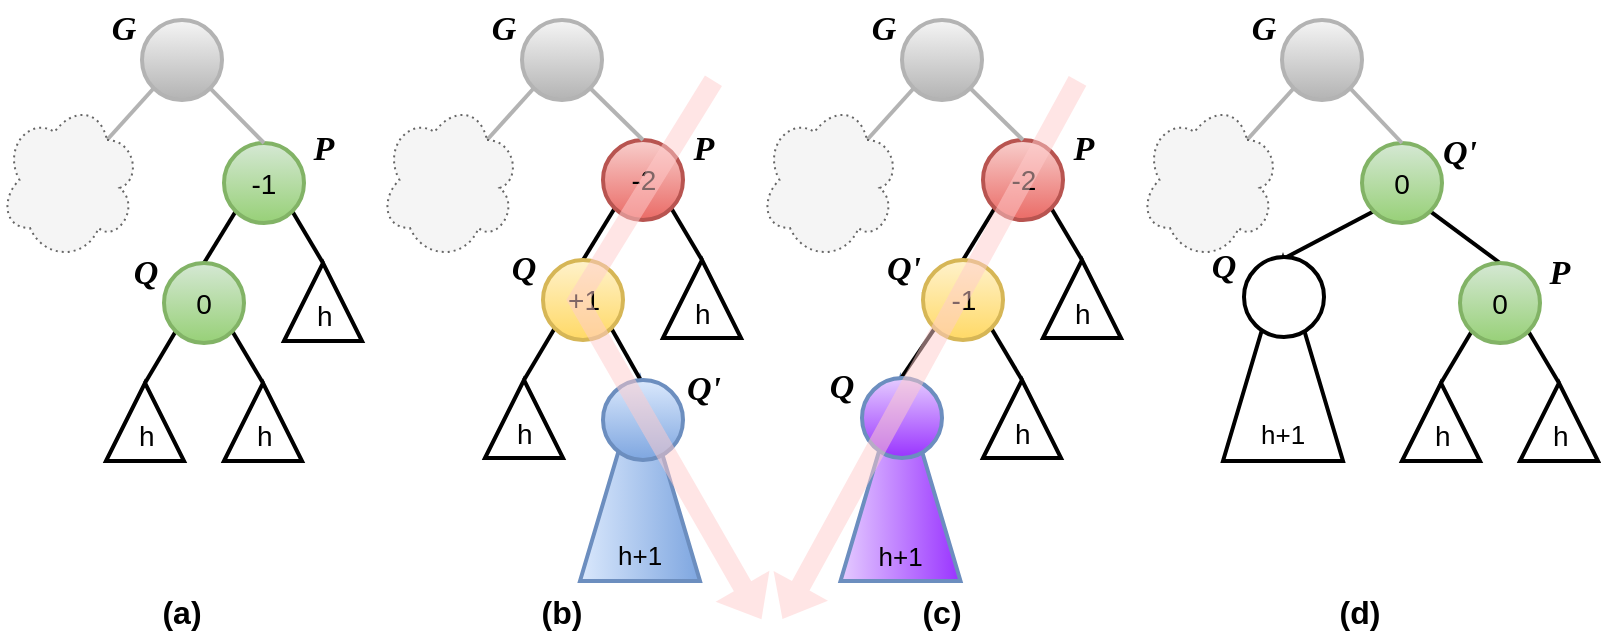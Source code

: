 <mxfile version="24.7.17">
  <diagram name="Page-1" id="o7d_l9rEFAbDWQx9tQcT">
    <mxGraphModel dx="745" dy="1625" grid="1" gridSize="10" guides="1" tooltips="1" connect="1" arrows="1" fold="1" page="1" pageScale="1" pageWidth="850" pageHeight="1100" math="1" shadow="0">
      <root>
        <mxCell id="0" />
        <mxCell id="1" parent="0" />
        <mxCell id="n9YYFZ5lC346JbtfTMl2-38" value="" style="group" parent="1" vertex="1" connectable="0">
          <mxGeometry x="40" y="40" width="798" height="320.5" as="geometry" />
        </mxCell>
        <mxCell id="pZ9tJHDrhh_KwONNmrHl-76" value="&lt;font style=&quot;font-size: 16px;&quot;&gt;&lt;b&gt;(a)&lt;/b&gt;&lt;/font&gt;" style="text;html=1;align=center;verticalAlign=middle;whiteSpace=wrap;rounded=0;fontFamily=Helvetica;fontSize=11;fontColor=default;labelBackgroundColor=default;" parent="n9YYFZ5lC346JbtfTMl2-38" vertex="1">
          <mxGeometry x="60" y="290.5" width="60" height="30" as="geometry" />
        </mxCell>
        <mxCell id="pZ9tJHDrhh_KwONNmrHl-77" value="&lt;font style=&quot;font-size: 16px;&quot;&gt;&lt;b&gt;(b)&lt;/b&gt;&lt;/font&gt;" style="text;html=1;align=center;verticalAlign=middle;whiteSpace=wrap;rounded=0;fontFamily=Helvetica;fontSize=11;fontColor=default;labelBackgroundColor=default;" parent="n9YYFZ5lC346JbtfTMl2-38" vertex="1">
          <mxGeometry x="249.75" y="290.5" width="60" height="30" as="geometry" />
        </mxCell>
        <mxCell id="J0j3YyQvNYbfIpje-4Qz-69" value="" style="group" parent="n9YYFZ5lC346JbtfTMl2-38" vertex="1" connectable="0">
          <mxGeometry x="570" width="218" height="230.5" as="geometry" />
        </mxCell>
        <mxCell id="J0j3YyQvNYbfIpje-4Qz-51" style="rounded=0;orthogonalLoop=1;jettySize=auto;html=1;exitX=1;exitY=1;exitDx=0;exitDy=0;endArrow=none;endFill=0;strokeWidth=2;entryX=0.5;entryY=0;entryDx=0;entryDy=0;" parent="J0j3YyQvNYbfIpje-4Qz-69" source="J0j3YyQvNYbfIpje-4Qz-53" target="J0j3YyQvNYbfIpje-4Qz-56" edge="1">
          <mxGeometry relative="1" as="geometry">
            <mxPoint x="180" y="120" as="targetPoint" />
          </mxGeometry>
        </mxCell>
        <mxCell id="J0j3YyQvNYbfIpje-4Qz-52" style="edgeStyle=none;shape=connector;rounded=0;orthogonalLoop=1;jettySize=auto;html=1;exitX=0;exitY=1;exitDx=0;exitDy=0;strokeColor=default;strokeWidth=2;align=center;verticalAlign=middle;fontFamily=Helvetica;fontSize=11;fontColor=default;labelBackgroundColor=default;endArrow=none;endFill=0;entryX=1;entryY=0.5;entryDx=0;entryDy=0;" parent="J0j3YyQvNYbfIpje-4Qz-69" source="J0j3YyQvNYbfIpje-4Qz-53" target="J0j3YyQvNYbfIpje-4Qz-67" edge="1">
          <mxGeometry relative="1" as="geometry">
            <mxPoint x="80" y="110" as="targetPoint" />
          </mxGeometry>
        </mxCell>
        <mxCell id="J0j3YyQvNYbfIpje-4Qz-53" value="0" style="ellipse;whiteSpace=wrap;html=1;aspect=fixed;fillColor=#d5e8d4;strokeColor=#82b366;gradientColor=#97d077;strokeWidth=2;fontSize=14;" parent="J0j3YyQvNYbfIpje-4Qz-69" vertex="1">
          <mxGeometry x="110" y="71.5" width="40" height="40" as="geometry" />
        </mxCell>
        <mxCell id="J0j3YyQvNYbfIpje-4Qz-54" style="edgeStyle=none;shape=connector;rounded=0;orthogonalLoop=1;jettySize=auto;html=1;exitX=0;exitY=1;exitDx=0;exitDy=0;entryX=1;entryY=0.5;entryDx=0;entryDy=0;strokeColor=default;strokeWidth=2;align=center;verticalAlign=middle;fontFamily=Helvetica;fontSize=11;fontColor=default;labelBackgroundColor=default;endArrow=none;endFill=0;" parent="J0j3YyQvNYbfIpje-4Qz-69" source="J0j3YyQvNYbfIpje-4Qz-56" target="J0j3YyQvNYbfIpje-4Qz-58" edge="1">
          <mxGeometry relative="1" as="geometry" />
        </mxCell>
        <mxCell id="J0j3YyQvNYbfIpje-4Qz-55" style="edgeStyle=none;shape=connector;rounded=0;orthogonalLoop=1;jettySize=auto;html=1;exitX=1;exitY=1;exitDx=0;exitDy=0;entryX=1;entryY=0.5;entryDx=0;entryDy=0;strokeColor=default;strokeWidth=2;align=center;verticalAlign=middle;fontFamily=Helvetica;fontSize=11;fontColor=default;labelBackgroundColor=default;endArrow=none;endFill=0;" parent="J0j3YyQvNYbfIpje-4Qz-69" source="J0j3YyQvNYbfIpje-4Qz-56" target="J0j3YyQvNYbfIpje-4Qz-59" edge="1">
          <mxGeometry relative="1" as="geometry" />
        </mxCell>
        <mxCell id="J0j3YyQvNYbfIpje-4Qz-56" value="0" style="ellipse;whiteSpace=wrap;html=1;aspect=fixed;fillColor=#d5e8d4;strokeColor=#82b366;gradientColor=#97d077;strokeWidth=2;fontSize=14;" parent="J0j3YyQvNYbfIpje-4Qz-69" vertex="1">
          <mxGeometry x="159" y="131.5" width="40" height="40" as="geometry" />
        </mxCell>
        <mxCell id="J0j3YyQvNYbfIpje-4Qz-58" value="h&lt;div style=&quot;font-size: 14px;&quot;&gt;&lt;br style=&quot;font-size: 14px;&quot;&gt;&lt;/div&gt;" style="triangle;whiteSpace=wrap;html=1;fontFamily=Helvetica;fontSize=14;fontColor=default;labelBackgroundColor=none;rotation=-90;textDirection=vertical-lr;strokeWidth=2;" parent="J0j3YyQvNYbfIpje-4Qz-69" vertex="1">
          <mxGeometry x="130" y="191.5" width="39" height="39" as="geometry" />
        </mxCell>
        <mxCell id="J0j3YyQvNYbfIpje-4Qz-59" value="h&lt;div style=&quot;font-size: 14px;&quot;&gt;&lt;br style=&quot;font-size: 14px;&quot;&gt;&lt;/div&gt;" style="triangle;whiteSpace=wrap;html=1;fontFamily=Helvetica;fontSize=14;fontColor=default;labelBackgroundColor=none;rotation=-90;textDirection=vertical-lr;strokeWidth=2;" parent="J0j3YyQvNYbfIpje-4Qz-69" vertex="1">
          <mxGeometry x="189" y="191.5" width="39" height="39" as="geometry" />
        </mxCell>
        <mxCell id="J0j3YyQvNYbfIpje-4Qz-60" value="Q&#39;" style="text;html=1;align=center;verticalAlign=middle;whiteSpace=wrap;rounded=0;fontFamily=Times New Roman;fontSize=17;fontColor=default;labelBackgroundColor=default;fontStyle=3" parent="J0j3YyQvNYbfIpje-4Qz-69" vertex="1">
          <mxGeometry x="149" y="61.5" width="20" height="30" as="geometry" />
        </mxCell>
        <mxCell id="J0j3YyQvNYbfIpje-4Qz-61" value="P" style="text;html=1;align=center;verticalAlign=middle;whiteSpace=wrap;rounded=0;fontFamily=Times New Roman;fontSize=17;fontColor=default;labelBackgroundColor=default;fontStyle=3" parent="J0j3YyQvNYbfIpje-4Qz-69" vertex="1">
          <mxGeometry x="198.5" y="121.5" width="20" height="30" as="geometry" />
        </mxCell>
        <mxCell id="J0j3YyQvNYbfIpje-4Qz-62" style="edgeStyle=none;shape=connector;rounded=0;orthogonalLoop=1;jettySize=auto;html=1;exitX=0;exitY=1;exitDx=0;exitDy=0;strokeColor=#B3B3B3;strokeWidth=2;align=center;verticalAlign=middle;fontFamily=Helvetica;fontSize=11;fontColor=default;labelBackgroundColor=default;endArrow=none;endFill=0;entryX=0.25;entryY=0.25;entryDx=0;entryDy=0;entryPerimeter=0;" parent="J0j3YyQvNYbfIpje-4Qz-69" source="J0j3YyQvNYbfIpje-4Qz-63" target="J0j3YyQvNYbfIpje-4Qz-64" edge="1">
          <mxGeometry relative="1" as="geometry">
            <mxPoint x="41" y="44" as="targetPoint" />
          </mxGeometry>
        </mxCell>
        <mxCell id="J0j3YyQvNYbfIpje-4Qz-63" value="" style="ellipse;whiteSpace=wrap;html=1;aspect=fixed;fillColor=#f5f5f5;strokeColor=#B3B3B3;gradientColor=#b3b3b3;strokeWidth=2;fontSize=14;" parent="J0j3YyQvNYbfIpje-4Qz-69" vertex="1">
          <mxGeometry x="70" y="10" width="40" height="40" as="geometry" />
        </mxCell>
        <mxCell id="J0j3YyQvNYbfIpje-4Qz-64" value="" style="ellipse;shape=cloud;whiteSpace=wrap;html=1;fontFamily=Helvetica;fontSize=11;fontColor=#333333;labelBackgroundColor=default;dashed=1;dashPattern=1 2;strokeColor=#666666;fillColor=#f5f5f5;flipH=1;" parent="J0j3YyQvNYbfIpje-4Qz-69" vertex="1">
          <mxGeometry y="50" width="70" height="80" as="geometry" />
        </mxCell>
        <mxCell id="J0j3YyQvNYbfIpje-4Qz-65" style="edgeStyle=none;shape=connector;rounded=0;orthogonalLoop=1;jettySize=auto;html=1;exitX=1;exitY=1;exitDx=0;exitDy=0;strokeColor=#B3B3B3;strokeWidth=2;align=center;verticalAlign=middle;fontFamily=Helvetica;fontSize=11;fontColor=default;labelBackgroundColor=default;endArrow=none;endFill=0;entryX=0.5;entryY=0;entryDx=0;entryDy=0;" parent="J0j3YyQvNYbfIpje-4Qz-69" source="J0j3YyQvNYbfIpje-4Qz-63" target="J0j3YyQvNYbfIpje-4Qz-53" edge="1">
          <mxGeometry relative="1" as="geometry">
            <mxPoint x="141" y="40" as="targetPoint" />
          </mxGeometry>
        </mxCell>
        <mxCell id="J0j3YyQvNYbfIpje-4Qz-66" value="G" style="text;html=1;align=center;verticalAlign=middle;whiteSpace=wrap;rounded=0;fontFamily=Times New Roman;fontSize=17;fontColor=#000000;labelBackgroundColor=default;fontStyle=3;strokeColor=none;fillColor=none;" parent="J0j3YyQvNYbfIpje-4Qz-69" vertex="1">
          <mxGeometry x="51" width="20" height="30" as="geometry" />
        </mxCell>
        <mxCell id="J0j3YyQvNYbfIpje-4Qz-67" value="&lt;div style=&quot;font-size: 13px;&quot;&gt;h+1&lt;br&gt;&lt;br&gt;&lt;br&gt;&lt;br&gt;&lt;br&gt;&lt;br&gt;&lt;/div&gt;" style="triangle;whiteSpace=wrap;html=1;fontFamily=Helvetica;fontSize=14;labelBackgroundColor=none;rotation=-90;textDirection=vertical-lr;strokeWidth=2;" parent="J0j3YyQvNYbfIpje-4Qz-69" vertex="1">
          <mxGeometry x="20" y="150" width="101" height="60" as="geometry" />
        </mxCell>
        <mxCell id="p05htmvmEgstM4E4skr5-87" value="" style="group" parent="J0j3YyQvNYbfIpje-4Qz-69" vertex="1" connectable="0">
          <mxGeometry x="31" y="118.5" width="60" height="50" as="geometry" />
        </mxCell>
        <mxCell id="p05htmvmEgstM4E4skr5-88" value="" style="ellipse;whiteSpace=wrap;html=1;aspect=fixed;fillColor=default;strokeColor=default;gradientColor=none;strokeWidth=2;fontSize=14;align=center;verticalAlign=middle;fontFamily=Helvetica;fontColor=default;labelBackgroundColor=none;" parent="p05htmvmEgstM4E4skr5-87" vertex="1">
          <mxGeometry x="20" y="10" width="40" height="40" as="geometry" />
        </mxCell>
        <mxCell id="p05htmvmEgstM4E4skr5-89" value="Q" style="text;html=1;align=center;verticalAlign=middle;whiteSpace=wrap;rounded=0;fontFamily=Times New Roman;fontSize=17;fontColor=default;labelBackgroundColor=none;fontStyle=3" parent="p05htmvmEgstM4E4skr5-87" vertex="1">
          <mxGeometry width="20" height="30" as="geometry" />
        </mxCell>
        <mxCell id="J0j3YyQvNYbfIpje-4Qz-73" value="" style="group" parent="n9YYFZ5lC346JbtfTMl2-38" vertex="1" connectable="0">
          <mxGeometry width="180" height="230.5" as="geometry" />
        </mxCell>
        <mxCell id="pZ9tJHDrhh_KwONNmrHl-138" style="rounded=0;orthogonalLoop=1;jettySize=auto;html=1;exitX=1;exitY=1;exitDx=0;exitDy=0;endArrow=none;endFill=0;strokeWidth=2;entryX=1;entryY=0.5;entryDx=0;entryDy=0;" parent="J0j3YyQvNYbfIpje-4Qz-73" source="pZ9tJHDrhh_KwONNmrHl-140" target="pZ9tJHDrhh_KwONNmrHl-144" edge="1">
          <mxGeometry relative="1" as="geometry">
            <mxPoint x="101" y="121.5" as="targetPoint" />
          </mxGeometry>
        </mxCell>
        <mxCell id="pZ9tJHDrhh_KwONNmrHl-139" style="edgeStyle=none;shape=connector;rounded=0;orthogonalLoop=1;jettySize=auto;html=1;exitX=0;exitY=1;exitDx=0;exitDy=0;strokeColor=default;strokeWidth=2;align=center;verticalAlign=middle;fontFamily=Helvetica;fontSize=11;fontColor=default;labelBackgroundColor=default;endArrow=none;endFill=0;entryX=0.5;entryY=0;entryDx=0;entryDy=0;" parent="J0j3YyQvNYbfIpje-4Qz-73" source="pZ9tJHDrhh_KwONNmrHl-140" target="pZ9tJHDrhh_KwONNmrHl-143" edge="1">
          <mxGeometry relative="1" as="geometry">
            <mxPoint x="31" y="111.5" as="targetPoint" />
          </mxGeometry>
        </mxCell>
        <mxCell id="pZ9tJHDrhh_KwONNmrHl-140" value="-1" style="ellipse;whiteSpace=wrap;html=1;aspect=fixed;fillColor=#d5e8d4;strokeColor=#82b366;gradientColor=#97d077;strokeWidth=2;fontSize=14;" parent="J0j3YyQvNYbfIpje-4Qz-73" vertex="1">
          <mxGeometry x="111" y="71.5" width="40" height="40" as="geometry" />
        </mxCell>
        <mxCell id="pZ9tJHDrhh_KwONNmrHl-141" style="edgeStyle=none;shape=connector;rounded=0;orthogonalLoop=1;jettySize=auto;html=1;exitX=0;exitY=1;exitDx=0;exitDy=0;entryX=1;entryY=0.5;entryDx=0;entryDy=0;strokeColor=default;strokeWidth=2;align=center;verticalAlign=middle;fontFamily=Helvetica;fontSize=11;fontColor=default;labelBackgroundColor=default;endArrow=none;endFill=0;" parent="J0j3YyQvNYbfIpje-4Qz-73" source="pZ9tJHDrhh_KwONNmrHl-143" target="pZ9tJHDrhh_KwONNmrHl-145" edge="1">
          <mxGeometry relative="1" as="geometry" />
        </mxCell>
        <mxCell id="pZ9tJHDrhh_KwONNmrHl-142" style="edgeStyle=none;shape=connector;rounded=0;orthogonalLoop=1;jettySize=auto;html=1;exitX=1;exitY=1;exitDx=0;exitDy=0;entryX=1;entryY=0.5;entryDx=0;entryDy=0;strokeColor=default;strokeWidth=2;align=center;verticalAlign=middle;fontFamily=Helvetica;fontSize=11;fontColor=default;labelBackgroundColor=default;endArrow=none;endFill=0;" parent="J0j3YyQvNYbfIpje-4Qz-73" source="pZ9tJHDrhh_KwONNmrHl-143" target="pZ9tJHDrhh_KwONNmrHl-146" edge="1">
          <mxGeometry relative="1" as="geometry" />
        </mxCell>
        <mxCell id="pZ9tJHDrhh_KwONNmrHl-143" value="0" style="ellipse;whiteSpace=wrap;html=1;aspect=fixed;fillColor=#d5e8d4;strokeColor=#82b366;gradientColor=#97d077;strokeWidth=2;fontSize=14;" parent="J0j3YyQvNYbfIpje-4Qz-73" vertex="1">
          <mxGeometry x="81" y="131.5" width="40" height="40" as="geometry" />
        </mxCell>
        <mxCell id="pZ9tJHDrhh_KwONNmrHl-144" value="h&lt;div style=&quot;font-size: 14px;&quot;&gt;&lt;br style=&quot;font-size: 14px;&quot;&gt;&lt;/div&gt;" style="triangle;whiteSpace=wrap;html=1;fontFamily=Helvetica;fontSize=14;fontColor=default;labelBackgroundColor=none;rotation=-90;textDirection=vertical-lr;strokeWidth=2;" parent="J0j3YyQvNYbfIpje-4Qz-73" vertex="1">
          <mxGeometry x="141" y="131.5" width="39" height="39" as="geometry" />
        </mxCell>
        <mxCell id="pZ9tJHDrhh_KwONNmrHl-145" value="h&lt;div style=&quot;font-size: 14px;&quot;&gt;&lt;br style=&quot;font-size: 14px;&quot;&gt;&lt;/div&gt;" style="triangle;whiteSpace=wrap;html=1;fontFamily=Helvetica;fontSize=14;fontColor=default;labelBackgroundColor=none;rotation=-90;textDirection=vertical-lr;strokeWidth=2;" parent="J0j3YyQvNYbfIpje-4Qz-73" vertex="1">
          <mxGeometry x="52" y="191.5" width="39" height="39" as="geometry" />
        </mxCell>
        <mxCell id="pZ9tJHDrhh_KwONNmrHl-146" value="h&lt;div style=&quot;font-size: 14px;&quot;&gt;&lt;br style=&quot;font-size: 14px;&quot;&gt;&lt;/div&gt;" style="triangle;whiteSpace=wrap;html=1;fontFamily=Helvetica;fontSize=14;fontColor=default;labelBackgroundColor=none;rotation=-90;textDirection=vertical-lr;strokeWidth=2;" parent="J0j3YyQvNYbfIpje-4Qz-73" vertex="1">
          <mxGeometry x="111" y="191.5" width="39" height="39" as="geometry" />
        </mxCell>
        <mxCell id="pZ9tJHDrhh_KwONNmrHl-147" value="P" style="text;html=1;align=center;verticalAlign=middle;whiteSpace=wrap;rounded=0;fontFamily=Times New Roman;fontSize=17;fontColor=default;labelBackgroundColor=default;fontStyle=3" parent="J0j3YyQvNYbfIpje-4Qz-73" vertex="1">
          <mxGeometry x="151" y="60" width="20" height="30" as="geometry" />
        </mxCell>
        <mxCell id="pZ9tJHDrhh_KwONNmrHl-148" value="Q" style="text;html=1;align=center;verticalAlign=middle;whiteSpace=wrap;rounded=0;fontFamily=Times New Roman;fontSize=17;fontColor=default;labelBackgroundColor=default;fontStyle=3" parent="J0j3YyQvNYbfIpje-4Qz-73" vertex="1">
          <mxGeometry x="61.5" y="121.5" width="20" height="30" as="geometry" />
        </mxCell>
        <mxCell id="pZ9tJHDrhh_KwONNmrHl-149" style="edgeStyle=none;shape=connector;rounded=0;orthogonalLoop=1;jettySize=auto;html=1;exitX=0;exitY=1;exitDx=0;exitDy=0;strokeColor=#B3B3B3;strokeWidth=2;align=center;verticalAlign=middle;fontFamily=Helvetica;fontSize=11;fontColor=default;labelBackgroundColor=default;endArrow=none;endFill=0;entryX=0.25;entryY=0.25;entryDx=0;entryDy=0;entryPerimeter=0;" parent="J0j3YyQvNYbfIpje-4Qz-73" source="pZ9tJHDrhh_KwONNmrHl-150" target="pZ9tJHDrhh_KwONNmrHl-151" edge="1">
          <mxGeometry relative="1" as="geometry">
            <mxPoint x="41" y="44" as="targetPoint" />
          </mxGeometry>
        </mxCell>
        <mxCell id="pZ9tJHDrhh_KwONNmrHl-150" value="" style="ellipse;whiteSpace=wrap;html=1;aspect=fixed;fillColor=#f5f5f5;strokeColor=#B3B3B3;gradientColor=#b3b3b3;strokeWidth=2;fontSize=14;" parent="J0j3YyQvNYbfIpje-4Qz-73" vertex="1">
          <mxGeometry x="70" y="10" width="40" height="40" as="geometry" />
        </mxCell>
        <mxCell id="pZ9tJHDrhh_KwONNmrHl-151" value="" style="ellipse;shape=cloud;whiteSpace=wrap;html=1;fontFamily=Helvetica;fontSize=11;fontColor=#333333;labelBackgroundColor=default;dashed=1;dashPattern=1 2;strokeColor=#666666;fillColor=#f5f5f5;flipH=1;" parent="J0j3YyQvNYbfIpje-4Qz-73" vertex="1">
          <mxGeometry y="50" width="70" height="80" as="geometry" />
        </mxCell>
        <mxCell id="pZ9tJHDrhh_KwONNmrHl-152" style="edgeStyle=none;shape=connector;rounded=0;orthogonalLoop=1;jettySize=auto;html=1;exitX=1;exitY=1;exitDx=0;exitDy=0;strokeColor=#B3B3B3;strokeWidth=2;align=center;verticalAlign=middle;fontFamily=Helvetica;fontSize=11;fontColor=default;labelBackgroundColor=default;endArrow=none;endFill=0;entryX=0.5;entryY=0;entryDx=0;entryDy=0;" parent="J0j3YyQvNYbfIpje-4Qz-73" source="pZ9tJHDrhh_KwONNmrHl-150" target="pZ9tJHDrhh_KwONNmrHl-140" edge="1">
          <mxGeometry relative="1" as="geometry">
            <mxPoint x="141" y="40" as="targetPoint" />
          </mxGeometry>
        </mxCell>
        <mxCell id="pZ9tJHDrhh_KwONNmrHl-153" value="G" style="text;html=1;align=center;verticalAlign=middle;whiteSpace=wrap;rounded=0;fontFamily=Times New Roman;fontSize=17;fontColor=#000000;labelBackgroundColor=default;fontStyle=3;strokeColor=none;fillColor=none;" parent="J0j3YyQvNYbfIpje-4Qz-73" vertex="1">
          <mxGeometry x="51" width="20" height="30" as="geometry" />
        </mxCell>
        <mxCell id="Ct9E3FIXZkjE8i85__Dk-58" value="" style="group" parent="n9YYFZ5lC346JbtfTMl2-38" vertex="1" connectable="0">
          <mxGeometry x="190" width="179.5" height="290.5" as="geometry" />
        </mxCell>
        <mxCell id="J0j3YyQvNYbfIpje-4Qz-30" value="&lt;div style=&quot;font-size: 13px;&quot;&gt;h+1&lt;br&gt;&lt;br&gt;&lt;br&gt;&lt;br&gt;&lt;br&gt;&lt;br&gt;&lt;/div&gt;" style="triangle;whiteSpace=wrap;html=1;fontFamily=Helvetica;fontSize=14;labelBackgroundColor=none;rotation=-90;textDirection=vertical-lr;strokeWidth=2;fillColor=#dae8fc;gradientColor=#7ea6e0;strokeColor=#6c8ebf;" parent="Ct9E3FIXZkjE8i85__Dk-58" vertex="1">
          <mxGeometry x="78.5" y="210" width="101" height="60" as="geometry" />
        </mxCell>
        <mxCell id="J0j3YyQvNYbfIpje-4Qz-33" style="rounded=0;orthogonalLoop=1;jettySize=auto;html=1;exitX=1;exitY=1;exitDx=0;exitDy=0;endArrow=none;endFill=0;strokeWidth=2;entryX=1;entryY=0.5;entryDx=0;entryDy=0;" parent="Ct9E3FIXZkjE8i85__Dk-58" source="J0j3YyQvNYbfIpje-4Qz-35" target="J0j3YyQvNYbfIpje-4Qz-39" edge="1">
          <mxGeometry relative="1" as="geometry">
            <mxPoint x="130" y="120" as="targetPoint" />
          </mxGeometry>
        </mxCell>
        <mxCell id="J0j3YyQvNYbfIpje-4Qz-34" style="edgeStyle=none;shape=connector;rounded=0;orthogonalLoop=1;jettySize=auto;html=1;exitX=0;exitY=1;exitDx=0;exitDy=0;strokeColor=default;strokeWidth=2;align=center;verticalAlign=middle;fontFamily=Helvetica;fontSize=11;fontColor=default;labelBackgroundColor=default;endArrow=none;endFill=0;entryX=0.5;entryY=0;entryDx=0;entryDy=0;" parent="Ct9E3FIXZkjE8i85__Dk-58" source="J0j3YyQvNYbfIpje-4Qz-35" target="J0j3YyQvNYbfIpje-4Qz-38" edge="1">
          <mxGeometry relative="1" as="geometry">
            <mxPoint x="60" y="110" as="targetPoint" />
          </mxGeometry>
        </mxCell>
        <mxCell id="J0j3YyQvNYbfIpje-4Qz-35" value="-2" style="ellipse;whiteSpace=wrap;html=1;aspect=fixed;fillColor=#f8cecc;strokeColor=#b85450;gradientColor=#ea6b66;strokeWidth=2;fontSize=14;" parent="Ct9E3FIXZkjE8i85__Dk-58" vertex="1">
          <mxGeometry x="110.5" y="70" width="40" height="40" as="geometry" />
        </mxCell>
        <mxCell id="J0j3YyQvNYbfIpje-4Qz-36" style="edgeStyle=none;shape=connector;rounded=0;orthogonalLoop=1;jettySize=auto;html=1;exitX=0;exitY=1;exitDx=0;exitDy=0;strokeColor=default;strokeWidth=2;align=center;verticalAlign=middle;fontFamily=Helvetica;fontSize=11;fontColor=default;labelBackgroundColor=default;endArrow=none;endFill=0;entryX=1;entryY=0.5;entryDx=0;entryDy=0;" parent="Ct9E3FIXZkjE8i85__Dk-58" source="J0j3YyQvNYbfIpje-4Qz-38" target="J0j3YyQvNYbfIpje-4Qz-41" edge="1">
          <mxGeometry relative="1" as="geometry">
            <mxPoint x="58" y="170" as="targetPoint" />
          </mxGeometry>
        </mxCell>
        <mxCell id="J0j3YyQvNYbfIpje-4Qz-37" style="edgeStyle=none;shape=connector;rounded=0;orthogonalLoop=1;jettySize=auto;html=1;exitX=1;exitY=1;exitDx=0;exitDy=0;strokeColor=default;strokeWidth=2;align=center;verticalAlign=middle;fontFamily=Helvetica;fontSize=11;fontColor=default;labelBackgroundColor=default;endArrow=none;endFill=0;entryX=1;entryY=0.5;entryDx=0;entryDy=0;" parent="Ct9E3FIXZkjE8i85__Dk-58" source="J0j3YyQvNYbfIpje-4Qz-38" target="J0j3YyQvNYbfIpje-4Qz-30" edge="1">
          <mxGeometry relative="1" as="geometry">
            <mxPoint x="108" y="190" as="targetPoint" />
          </mxGeometry>
        </mxCell>
        <mxCell id="J0j3YyQvNYbfIpje-4Qz-38" value="+1" style="ellipse;whiteSpace=wrap;html=1;aspect=fixed;fillColor=#fff2cc;strokeColor=#d6b656;gradientColor=#ffd966;strokeWidth=2;fontSize=14;" parent="Ct9E3FIXZkjE8i85__Dk-58" vertex="1">
          <mxGeometry x="80.5" y="130" width="40" height="40" as="geometry" />
        </mxCell>
        <mxCell id="J0j3YyQvNYbfIpje-4Qz-39" value="h&lt;div style=&quot;font-size: 14px;&quot;&gt;&lt;br style=&quot;font-size: 14px;&quot;&gt;&lt;/div&gt;" style="triangle;whiteSpace=wrap;html=1;fontFamily=Helvetica;fontSize=14;fontColor=default;labelBackgroundColor=none;rotation=-90;textDirection=vertical-lr;strokeWidth=2;" parent="Ct9E3FIXZkjE8i85__Dk-58" vertex="1">
          <mxGeometry x="140.5" y="130" width="39" height="39" as="geometry" />
        </mxCell>
        <mxCell id="J0j3YyQvNYbfIpje-4Qz-41" value="h&lt;div style=&quot;font-size: 14px;&quot;&gt;&lt;br style=&quot;font-size: 14px;&quot;&gt;&lt;/div&gt;" style="triangle;whiteSpace=wrap;html=1;fontFamily=Helvetica;fontSize=14;fontColor=default;labelBackgroundColor=none;rotation=-90;textDirection=vertical-lr;strokeWidth=2;" parent="Ct9E3FIXZkjE8i85__Dk-58" vertex="1">
          <mxGeometry x="51.5" y="190" width="39" height="39" as="geometry" />
        </mxCell>
        <mxCell id="J0j3YyQvNYbfIpje-4Qz-42" value="P" style="text;html=1;align=center;verticalAlign=middle;whiteSpace=wrap;rounded=0;fontFamily=Times New Roman;fontSize=17;fontColor=default;labelBackgroundColor=default;fontStyle=3" parent="Ct9E3FIXZkjE8i85__Dk-58" vertex="1">
          <mxGeometry x="150.5" y="60" width="20" height="30" as="geometry" />
        </mxCell>
        <mxCell id="J0j3YyQvNYbfIpje-4Qz-43" value="Q" style="text;html=1;align=center;verticalAlign=middle;whiteSpace=wrap;rounded=0;fontFamily=Times New Roman;fontSize=17;fontColor=default;labelBackgroundColor=default;fontStyle=3" parent="Ct9E3FIXZkjE8i85__Dk-58" vertex="1">
          <mxGeometry x="61" y="120" width="20" height="30" as="geometry" />
        </mxCell>
        <mxCell id="J0j3YyQvNYbfIpje-4Qz-44" style="edgeStyle=none;shape=connector;rounded=0;orthogonalLoop=1;jettySize=auto;html=1;exitX=0;exitY=1;exitDx=0;exitDy=0;strokeColor=#B3B3B3;strokeWidth=2;align=center;verticalAlign=middle;fontFamily=Helvetica;fontSize=11;fontColor=default;labelBackgroundColor=default;endArrow=none;endFill=0;entryX=0.25;entryY=0.25;entryDx=0;entryDy=0;entryPerimeter=0;" parent="Ct9E3FIXZkjE8i85__Dk-58" source="J0j3YyQvNYbfIpje-4Qz-45" target="J0j3YyQvNYbfIpje-4Qz-46" edge="1">
          <mxGeometry relative="1" as="geometry">
            <mxPoint x="41" y="44" as="targetPoint" />
          </mxGeometry>
        </mxCell>
        <mxCell id="J0j3YyQvNYbfIpje-4Qz-45" value="" style="ellipse;whiteSpace=wrap;html=1;aspect=fixed;fillColor=#f5f5f5;strokeColor=#B3B3B3;gradientColor=#b3b3b3;strokeWidth=2;fontSize=14;" parent="Ct9E3FIXZkjE8i85__Dk-58" vertex="1">
          <mxGeometry x="70" y="10" width="40" height="40" as="geometry" />
        </mxCell>
        <mxCell id="J0j3YyQvNYbfIpje-4Qz-46" value="" style="ellipse;shape=cloud;whiteSpace=wrap;html=1;fontFamily=Helvetica;fontSize=11;fontColor=#333333;labelBackgroundColor=default;dashed=1;dashPattern=1 2;strokeColor=#666666;fillColor=#f5f5f5;flipH=1;" parent="Ct9E3FIXZkjE8i85__Dk-58" vertex="1">
          <mxGeometry y="50" width="70" height="80" as="geometry" />
        </mxCell>
        <mxCell id="J0j3YyQvNYbfIpje-4Qz-47" style="edgeStyle=none;shape=connector;rounded=0;orthogonalLoop=1;jettySize=auto;html=1;exitX=1;exitY=1;exitDx=0;exitDy=0;strokeColor=#B3B3B3;strokeWidth=2;align=center;verticalAlign=middle;fontFamily=Helvetica;fontSize=11;fontColor=default;labelBackgroundColor=default;endArrow=none;endFill=0;entryX=0.5;entryY=0;entryDx=0;entryDy=0;" parent="Ct9E3FIXZkjE8i85__Dk-58" source="J0j3YyQvNYbfIpje-4Qz-45" target="J0j3YyQvNYbfIpje-4Qz-35" edge="1">
          <mxGeometry relative="1" as="geometry">
            <mxPoint x="141" y="40" as="targetPoint" />
          </mxGeometry>
        </mxCell>
        <mxCell id="J0j3YyQvNYbfIpje-4Qz-48" value="G" style="text;html=1;align=center;verticalAlign=middle;whiteSpace=wrap;rounded=0;fontFamily=Times New Roman;fontSize=17;fontColor=#000000;labelBackgroundColor=default;fontStyle=3;strokeColor=none;fillColor=none;" parent="Ct9E3FIXZkjE8i85__Dk-58" vertex="1">
          <mxGeometry x="51" width="20" height="30" as="geometry" />
        </mxCell>
        <mxCell id="p05htmvmEgstM4E4skr5-81" value="" style="group" parent="Ct9E3FIXZkjE8i85__Dk-58" vertex="1" connectable="0">
          <mxGeometry x="110.5" y="180" width="60" height="50" as="geometry" />
        </mxCell>
        <mxCell id="p05htmvmEgstM4E4skr5-82" value="" style="ellipse;whiteSpace=wrap;html=1;aspect=fixed;fillColor=#dae8fc;strokeColor=#6c8ebf;gradientColor=#7ea6e0;strokeWidth=2;fontSize=14;align=center;verticalAlign=middle;fontFamily=Helvetica;" parent="p05htmvmEgstM4E4skr5-81" vertex="1">
          <mxGeometry y="10" width="40" height="40" as="geometry" />
        </mxCell>
        <mxCell id="p05htmvmEgstM4E4skr5-83" value="Q&#39;" style="text;html=1;align=center;verticalAlign=middle;whiteSpace=wrap;rounded=0;fontFamily=Times New Roman;fontSize=17;fontColor=default;labelBackgroundColor=default;fontStyle=3" parent="p05htmvmEgstM4E4skr5-81" vertex="1">
          <mxGeometry x="40" width="20" height="30" as="geometry" />
        </mxCell>
        <mxCell id="n9YYFZ5lC346JbtfTMl2-36" value="" style="shape=flexArrow;endArrow=classic;html=1;rounded=0;fillColor=#ffcccc;strokeColor=none;opacity=50;" parent="Ct9E3FIXZkjE8i85__Dk-58" edge="1">
          <mxGeometry width="50" height="50" relative="1" as="geometry">
            <mxPoint x="166" y="40" as="sourcePoint" />
            <mxPoint x="190" y="310" as="targetPoint" />
            <Array as="points">
              <mxPoint x="98" y="150" />
            </Array>
          </mxGeometry>
        </mxCell>
        <mxCell id="n9YYFZ5lC346JbtfTMl2-18" value="" style="group" parent="n9YYFZ5lC346JbtfTMl2-38" vertex="1" connectable="0">
          <mxGeometry x="380" width="179.5" height="320.5" as="geometry" />
        </mxCell>
        <mxCell id="n9YYFZ5lC346JbtfTMl2-19" value="&lt;div style=&quot;font-size: 13px;&quot;&gt;h+1&lt;br&gt;&lt;br&gt;&lt;br&gt;&lt;br&gt;&lt;br&gt;&lt;br&gt;&lt;/div&gt;" style="triangle;whiteSpace=wrap;html=1;fontFamily=Helvetica;fontSize=14;labelBackgroundColor=none;rotation=-90;textDirection=vertical-lr;strokeWidth=2;fillColor=#E5CCFF;gradientColor=#9933FF;strokeColor=#6c8ebf;" parent="n9YYFZ5lC346JbtfTMl2-18" vertex="1">
          <mxGeometry x="18.75" y="210" width="101" height="60" as="geometry" />
        </mxCell>
        <mxCell id="n9YYFZ5lC346JbtfTMl2-20" style="rounded=0;orthogonalLoop=1;jettySize=auto;html=1;exitX=1;exitY=1;exitDx=0;exitDy=0;endArrow=none;endFill=0;strokeWidth=2;entryX=1;entryY=0.5;entryDx=0;entryDy=0;" parent="n9YYFZ5lC346JbtfTMl2-18" source="n9YYFZ5lC346JbtfTMl2-22" target="n9YYFZ5lC346JbtfTMl2-26" edge="1">
          <mxGeometry relative="1" as="geometry">
            <mxPoint x="130" y="120" as="targetPoint" />
          </mxGeometry>
        </mxCell>
        <mxCell id="n9YYFZ5lC346JbtfTMl2-21" style="edgeStyle=none;shape=connector;rounded=0;orthogonalLoop=1;jettySize=auto;html=1;exitX=0;exitY=1;exitDx=0;exitDy=0;strokeColor=default;strokeWidth=2;align=center;verticalAlign=middle;fontFamily=Helvetica;fontSize=11;fontColor=default;labelBackgroundColor=default;endArrow=none;endFill=0;entryX=0.5;entryY=0;entryDx=0;entryDy=0;" parent="n9YYFZ5lC346JbtfTMl2-18" source="n9YYFZ5lC346JbtfTMl2-22" target="n9YYFZ5lC346JbtfTMl2-25" edge="1">
          <mxGeometry relative="1" as="geometry">
            <mxPoint x="60" y="110" as="targetPoint" />
          </mxGeometry>
        </mxCell>
        <mxCell id="n9YYFZ5lC346JbtfTMl2-22" value="-2" style="ellipse;whiteSpace=wrap;html=1;aspect=fixed;fillColor=#f8cecc;strokeColor=#b85450;gradientColor=#ea6b66;strokeWidth=2;fontSize=14;" parent="n9YYFZ5lC346JbtfTMl2-18" vertex="1">
          <mxGeometry x="110.5" y="70" width="40" height="40" as="geometry" />
        </mxCell>
        <mxCell id="n9YYFZ5lC346JbtfTMl2-23" style="edgeStyle=none;shape=connector;rounded=0;orthogonalLoop=1;jettySize=auto;html=1;exitX=0;exitY=1;exitDx=0;exitDy=0;strokeColor=default;strokeWidth=2;align=center;verticalAlign=middle;fontFamily=Helvetica;fontSize=11;fontColor=default;labelBackgroundColor=default;endArrow=none;endFill=0;entryX=1;entryY=0.5;entryDx=0;entryDy=0;" parent="n9YYFZ5lC346JbtfTMl2-18" source="n9YYFZ5lC346JbtfTMl2-25" target="n9YYFZ5lC346JbtfTMl2-19" edge="1">
          <mxGeometry relative="1" as="geometry">
            <mxPoint x="90" y="170" as="targetPoint" />
          </mxGeometry>
        </mxCell>
        <mxCell id="n9YYFZ5lC346JbtfTMl2-24" style="edgeStyle=none;shape=connector;rounded=0;orthogonalLoop=1;jettySize=auto;html=1;exitX=1;exitY=1;exitDx=0;exitDy=0;entryX=1;entryY=0.5;entryDx=0;entryDy=0;strokeColor=default;strokeWidth=2;align=center;verticalAlign=middle;fontFamily=Helvetica;fontSize=11;fontColor=default;labelBackgroundColor=default;endArrow=none;endFill=0;" parent="n9YYFZ5lC346JbtfTMl2-18" source="n9YYFZ5lC346JbtfTMl2-25" target="n9YYFZ5lC346JbtfTMl2-27" edge="1">
          <mxGeometry relative="1" as="geometry" />
        </mxCell>
        <mxCell id="n9YYFZ5lC346JbtfTMl2-25" value="-1" style="ellipse;whiteSpace=wrap;html=1;aspect=fixed;fillColor=#fff2cc;strokeColor=#d6b656;gradientColor=#ffd966;strokeWidth=2;fontSize=14;" parent="n9YYFZ5lC346JbtfTMl2-18" vertex="1">
          <mxGeometry x="80.5" y="130" width="40" height="40" as="geometry" />
        </mxCell>
        <mxCell id="n9YYFZ5lC346JbtfTMl2-26" value="h&lt;div style=&quot;font-size: 14px;&quot;&gt;&lt;br style=&quot;font-size: 14px;&quot;&gt;&lt;/div&gt;" style="triangle;whiteSpace=wrap;html=1;fontFamily=Helvetica;fontSize=14;fontColor=default;labelBackgroundColor=none;rotation=-90;textDirection=vertical-lr;strokeWidth=2;" parent="n9YYFZ5lC346JbtfTMl2-18" vertex="1">
          <mxGeometry x="140.5" y="130" width="39" height="39" as="geometry" />
        </mxCell>
        <mxCell id="n9YYFZ5lC346JbtfTMl2-27" value="h&lt;div style=&quot;font-size: 14px;&quot;&gt;&lt;br style=&quot;font-size: 14px;&quot;&gt;&lt;/div&gt;" style="triangle;whiteSpace=wrap;html=1;fontFamily=Helvetica;fontSize=14;fontColor=default;labelBackgroundColor=none;rotation=-90;textDirection=vertical-lr;strokeWidth=2;" parent="n9YYFZ5lC346JbtfTMl2-18" vertex="1">
          <mxGeometry x="110.5" y="190" width="39" height="39" as="geometry" />
        </mxCell>
        <mxCell id="n9YYFZ5lC346JbtfTMl2-28" value="P" style="text;html=1;align=center;verticalAlign=middle;whiteSpace=wrap;rounded=0;fontFamily=Times New Roman;fontSize=17;fontColor=default;labelBackgroundColor=default;fontStyle=3" parent="n9YYFZ5lC346JbtfTMl2-18" vertex="1">
          <mxGeometry x="150.5" y="60" width="20" height="30" as="geometry" />
        </mxCell>
        <mxCell id="n9YYFZ5lC346JbtfTMl2-29" value="Q&#39;" style="text;html=1;align=center;verticalAlign=middle;whiteSpace=wrap;rounded=0;fontFamily=Times New Roman;fontSize=17;fontColor=default;labelBackgroundColor=default;fontStyle=3" parent="n9YYFZ5lC346JbtfTMl2-18" vertex="1">
          <mxGeometry x="61" y="120" width="20" height="30" as="geometry" />
        </mxCell>
        <mxCell id="n9YYFZ5lC346JbtfTMl2-30" style="edgeStyle=none;shape=connector;rounded=0;orthogonalLoop=1;jettySize=auto;html=1;exitX=0;exitY=1;exitDx=0;exitDy=0;strokeColor=#B3B3B3;strokeWidth=2;align=center;verticalAlign=middle;fontFamily=Helvetica;fontSize=11;fontColor=default;labelBackgroundColor=default;endArrow=none;endFill=0;entryX=0.25;entryY=0.25;entryDx=0;entryDy=0;entryPerimeter=0;" parent="n9YYFZ5lC346JbtfTMl2-18" source="n9YYFZ5lC346JbtfTMl2-31" target="n9YYFZ5lC346JbtfTMl2-32" edge="1">
          <mxGeometry relative="1" as="geometry">
            <mxPoint x="41" y="44" as="targetPoint" />
          </mxGeometry>
        </mxCell>
        <mxCell id="n9YYFZ5lC346JbtfTMl2-31" value="" style="ellipse;whiteSpace=wrap;html=1;aspect=fixed;fillColor=#f5f5f5;strokeColor=#B3B3B3;gradientColor=#b3b3b3;strokeWidth=2;fontSize=14;" parent="n9YYFZ5lC346JbtfTMl2-18" vertex="1">
          <mxGeometry x="70" y="10" width="40" height="40" as="geometry" />
        </mxCell>
        <mxCell id="n9YYFZ5lC346JbtfTMl2-32" value="" style="ellipse;shape=cloud;whiteSpace=wrap;html=1;fontFamily=Helvetica;fontSize=11;fontColor=#333333;labelBackgroundColor=default;dashed=1;dashPattern=1 2;strokeColor=#666666;fillColor=#f5f5f5;flipH=1;" parent="n9YYFZ5lC346JbtfTMl2-18" vertex="1">
          <mxGeometry y="50" width="70" height="80" as="geometry" />
        </mxCell>
        <mxCell id="n9YYFZ5lC346JbtfTMl2-33" style="edgeStyle=none;shape=connector;rounded=0;orthogonalLoop=1;jettySize=auto;html=1;exitX=1;exitY=1;exitDx=0;exitDy=0;strokeColor=#B3B3B3;strokeWidth=2;align=center;verticalAlign=middle;fontFamily=Helvetica;fontSize=11;fontColor=default;labelBackgroundColor=default;endArrow=none;endFill=0;entryX=0.5;entryY=0;entryDx=0;entryDy=0;" parent="n9YYFZ5lC346JbtfTMl2-18" source="n9YYFZ5lC346JbtfTMl2-31" target="n9YYFZ5lC346JbtfTMl2-22" edge="1">
          <mxGeometry relative="1" as="geometry">
            <mxPoint x="141" y="40" as="targetPoint" />
          </mxGeometry>
        </mxCell>
        <mxCell id="n9YYFZ5lC346JbtfTMl2-34" value="G" style="text;html=1;align=center;verticalAlign=middle;whiteSpace=wrap;rounded=0;fontFamily=Times New Roman;fontSize=17;fontColor=#000000;labelBackgroundColor=default;fontStyle=3;strokeColor=none;fillColor=none;" parent="n9YYFZ5lC346JbtfTMl2-18" vertex="1">
          <mxGeometry x="51" width="20" height="30" as="geometry" />
        </mxCell>
        <mxCell id="p05htmvmEgstM4E4skr5-84" value="" style="group" parent="n9YYFZ5lC346JbtfTMl2-18" vertex="1" connectable="0">
          <mxGeometry x="30" y="179" width="60" height="50" as="geometry" />
        </mxCell>
        <mxCell id="p05htmvmEgstM4E4skr5-85" value="" style="ellipse;whiteSpace=wrap;html=1;aspect=fixed;fillColor=#E5CCFF;strokeColor=#6c8ebf;gradientColor=#9933FF;strokeWidth=2;fontSize=14;align=center;verticalAlign=middle;fontFamily=Helvetica;fontColor=default;labelBackgroundColor=none;" parent="p05htmvmEgstM4E4skr5-84" vertex="1">
          <mxGeometry x="20" y="10" width="40" height="40" as="geometry" />
        </mxCell>
        <mxCell id="p05htmvmEgstM4E4skr5-86" value="Q" style="text;html=1;align=center;verticalAlign=middle;whiteSpace=wrap;rounded=0;fontFamily=Times New Roman;fontSize=17;fontColor=default;labelBackgroundColor=default;fontStyle=3" parent="p05htmvmEgstM4E4skr5-84" vertex="1">
          <mxGeometry width="20" height="30" as="geometry" />
        </mxCell>
        <mxCell id="n9YYFZ5lC346JbtfTMl2-35" value="" style="shape=flexArrow;endArrow=classic;html=1;rounded=0;fillColor=#ffcccc;strokeColor=none;opacity=50;" parent="n9YYFZ5lC346JbtfTMl2-18" edge="1">
          <mxGeometry width="50" height="50" relative="1" as="geometry">
            <mxPoint x="158" y="40" as="sourcePoint" />
            <mxPoint x="10" y="310" as="targetPoint" />
          </mxGeometry>
        </mxCell>
        <mxCell id="pZ9tJHDrhh_KwONNmrHl-78" value="&lt;font style=&quot;font-size: 16px;&quot;&gt;&lt;b&gt;(c)&lt;/b&gt;&lt;/font&gt;" style="text;html=1;align=center;verticalAlign=middle;whiteSpace=wrap;rounded=0;fontFamily=Helvetica;fontSize=11;fontColor=default;labelBackgroundColor=default;" parent="n9YYFZ5lC346JbtfTMl2-18" vertex="1">
          <mxGeometry x="59.75" y="290.5" width="60" height="30" as="geometry" />
        </mxCell>
        <mxCell id="n9YYFZ5lC346JbtfTMl2-37" value="&lt;font style=&quot;font-size: 16px;&quot;&gt;&lt;b&gt;(d)&lt;/b&gt;&lt;/font&gt;" style="text;html=1;align=center;verticalAlign=middle;whiteSpace=wrap;rounded=0;fontFamily=Helvetica;fontSize=11;fontColor=default;labelBackgroundColor=default;" parent="n9YYFZ5lC346JbtfTMl2-38" vertex="1">
          <mxGeometry x="649" y="290.5" width="60" height="30" as="geometry" />
        </mxCell>
      </root>
    </mxGraphModel>
  </diagram>
</mxfile>
